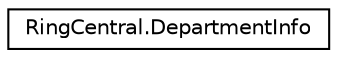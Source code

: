 digraph "Graphical Class Hierarchy"
{
 // LATEX_PDF_SIZE
  edge [fontname="Helvetica",fontsize="10",labelfontname="Helvetica",labelfontsize="10"];
  node [fontname="Helvetica",fontsize="10",shape=record];
  rankdir="LR";
  Node0 [label="RingCentral.DepartmentInfo",height=0.2,width=0.4,color="black", fillcolor="white", style="filled",URL="$classRingCentral_1_1DepartmentInfo.html",tooltip="Please note that the Department extension type corresponds to 'Call Queue' extensions in modern RingC..."];
}
